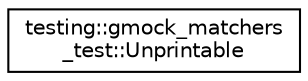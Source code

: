 digraph "Graphical Class Hierarchy"
{
  edge [fontname="Helvetica",fontsize="10",labelfontname="Helvetica",labelfontsize="10"];
  node [fontname="Helvetica",fontsize="10",shape=record];
  rankdir="LR";
  Node1 [label="testing::gmock_matchers\l_test::Unprintable",height=0.2,width=0.4,color="black", fillcolor="white", style="filled",URL="$classtesting_1_1gmock__matchers__test_1_1_unprintable.html"];
}
